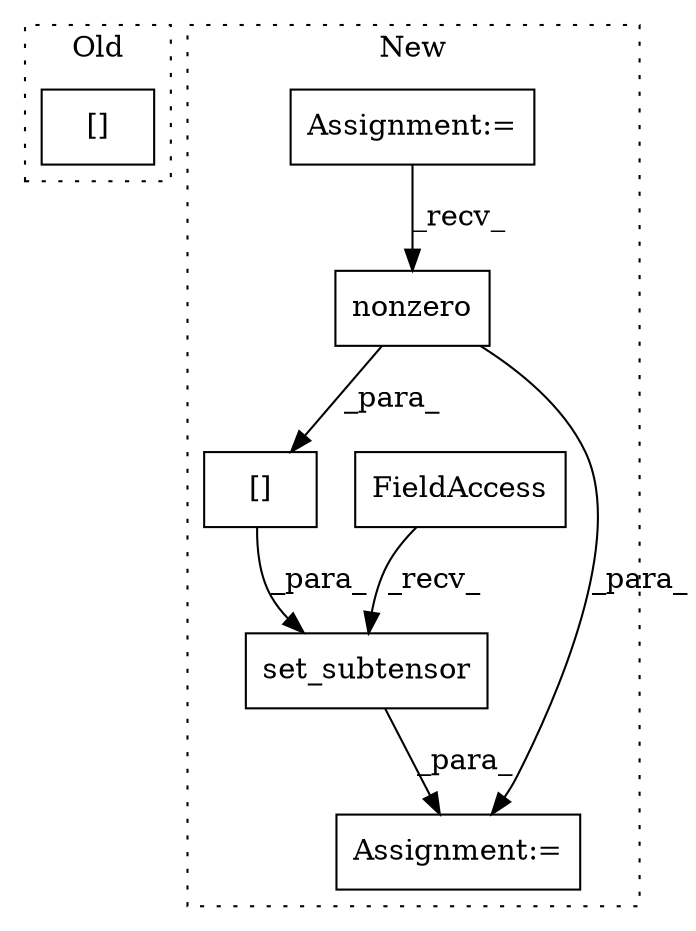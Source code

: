 digraph G {
subgraph cluster0 {
1 [label="[]" a="2" s="2433,2492" l="5,1" shape="box"];
label = "Old";
style="dotted";
}
subgraph cluster1 {
2 [label="set_subtensor" a="32" s="2419,2466" l="14,1" shape="box"];
3 [label="[]" a="2" s="2433,2453" l="9,1" shape="box"];
4 [label="FieldAccess" a="22" s="2405" l="13" shape="box"];
5 [label="Assignment:=" a="7" s="2404" l="1" shape="box"];
6 [label="nonzero" a="32" s="2379" l="9" shape="box"];
7 [label="Assignment:=" a="7" s="2282" l="1" shape="box"];
label = "New";
style="dotted";
}
2 -> 5 [label="_para_"];
3 -> 2 [label="_para_"];
4 -> 2 [label="_recv_"];
6 -> 3 [label="_para_"];
6 -> 5 [label="_para_"];
7 -> 6 [label="_recv_"];
}